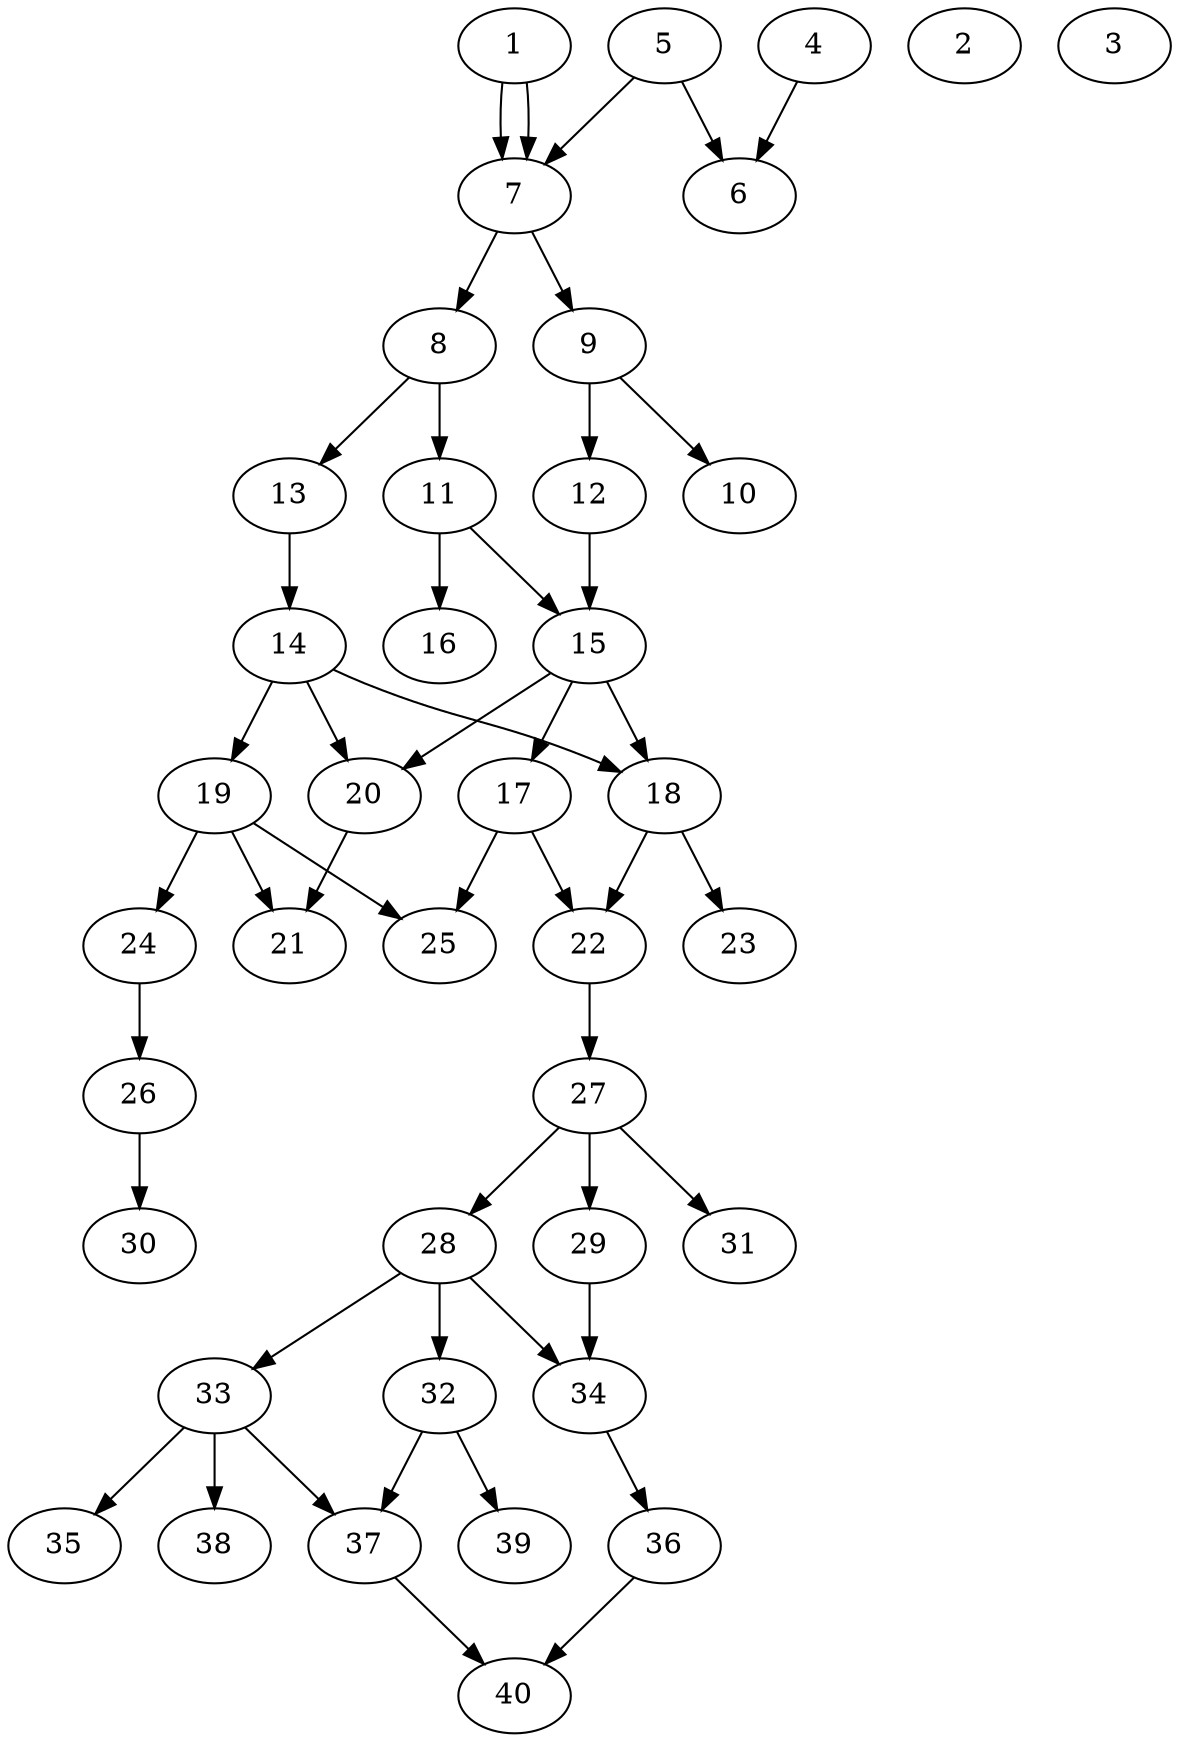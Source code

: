 // DAG automatically generated by daggen at Tue Aug  6 16:28:35 2019
// ./daggen --dot -n 40 --ccr 0.3 --fat 0.4 --regular 0.5 --density 0.5 --mindata 5242880 --maxdata 52428800 
digraph G {
  1 [size="48285013", alpha="0.01", expect_size="14485504"] 
  1 -> 7 [size ="14485504"]
  1 -> 7 [size ="14485504"]
  2 [size="36109653", alpha="0.12", expect_size="10832896"] 
  3 [size="78547627", alpha="0.10", expect_size="23564288"] 
  4 [size="166929067", alpha="0.19", expect_size="50078720"] 
  4 -> 6 [size ="50078720"]
  5 [size="22787413", alpha="0.09", expect_size="6836224"] 
  5 -> 6 [size ="6836224"]
  5 -> 7 [size ="6836224"]
  6 [size="27600213", alpha="0.19", expect_size="8280064"] 
  7 [size="94132907", alpha="0.01", expect_size="28239872"] 
  7 -> 8 [size ="28239872"]
  7 -> 9 [size ="28239872"]
  8 [size="116729173", alpha="0.08", expect_size="35018752"] 
  8 -> 11 [size ="35018752"]
  8 -> 13 [size ="35018752"]
  9 [size="58774187", alpha="0.08", expect_size="17632256"] 
  9 -> 10 [size ="17632256"]
  9 -> 12 [size ="17632256"]
  10 [size="144418133", alpha="0.06", expect_size="43325440"] 
  11 [size="78247253", alpha="0.07", expect_size="23474176"] 
  11 -> 15 [size ="23474176"]
  11 -> 16 [size ="23474176"]
  12 [size="89050453", alpha="0.17", expect_size="26715136"] 
  12 -> 15 [size ="26715136"]
  13 [size="25494187", alpha="0.04", expect_size="7648256"] 
  13 -> 14 [size ="7648256"]
  14 [size="102045013", alpha="0.07", expect_size="30613504"] 
  14 -> 18 [size ="30613504"]
  14 -> 19 [size ="30613504"]
  14 -> 20 [size ="30613504"]
  15 [size="97938773", alpha="0.03", expect_size="29381632"] 
  15 -> 17 [size ="29381632"]
  15 -> 18 [size ="29381632"]
  15 -> 20 [size ="29381632"]
  16 [size="167082667", alpha="0.01", expect_size="50124800"] 
  17 [size="155948373", alpha="0.19", expect_size="46784512"] 
  17 -> 22 [size ="46784512"]
  17 -> 25 [size ="46784512"]
  18 [size="165297493", alpha="0.09", expect_size="49589248"] 
  18 -> 22 [size ="49589248"]
  18 -> 23 [size ="49589248"]
  19 [size="67867307", alpha="0.15", expect_size="20360192"] 
  19 -> 21 [size ="20360192"]
  19 -> 24 [size ="20360192"]
  19 -> 25 [size ="20360192"]
  20 [size="128658773", alpha="0.09", expect_size="38597632"] 
  20 -> 21 [size ="38597632"]
  21 [size="173247147", alpha="0.07", expect_size="51974144"] 
  22 [size="69410133", alpha="0.07", expect_size="20823040"] 
  22 -> 27 [size ="20823040"]
  23 [size="45574827", alpha="0.15", expect_size="13672448"] 
  24 [size="75284480", alpha="0.02", expect_size="22585344"] 
  24 -> 26 [size ="22585344"]
  25 [size="129385813", alpha="0.09", expect_size="38815744"] 
  26 [size="153917440", alpha="0.18", expect_size="46175232"] 
  26 -> 30 [size ="46175232"]
  27 [size="165024427", alpha="0.17", expect_size="49507328"] 
  27 -> 28 [size ="49507328"]
  27 -> 29 [size ="49507328"]
  27 -> 31 [size ="49507328"]
  28 [size="155921067", alpha="0.08", expect_size="46776320"] 
  28 -> 32 [size ="46776320"]
  28 -> 33 [size ="46776320"]
  28 -> 34 [size ="46776320"]
  29 [size="70345387", alpha="0.04", expect_size="21103616"] 
  29 -> 34 [size ="21103616"]
  30 [size="33792000", alpha="0.17", expect_size="10137600"] 
  31 [size="105932800", alpha="0.17", expect_size="31779840"] 
  32 [size="160293547", alpha="0.07", expect_size="48088064"] 
  32 -> 37 [size ="48088064"]
  32 -> 39 [size ="48088064"]
  33 [size="58224640", alpha="0.17", expect_size="17467392"] 
  33 -> 35 [size ="17467392"]
  33 -> 37 [size ="17467392"]
  33 -> 38 [size ="17467392"]
  34 [size="18083840", alpha="0.18", expect_size="5425152"] 
  34 -> 36 [size ="5425152"]
  35 [size="32037547", alpha="0.10", expect_size="9611264"] 
  36 [size="105403733", alpha="0.00", expect_size="31621120"] 
  36 -> 40 [size ="31621120"]
  37 [size="91016533", alpha="0.08", expect_size="27304960"] 
  37 -> 40 [size ="27304960"]
  38 [size="65539413", alpha="0.15", expect_size="19661824"] 
  39 [size="128228693", alpha="0.09", expect_size="38468608"] 
  40 [size="163089067", alpha="0.16", expect_size="48926720"] 
}
